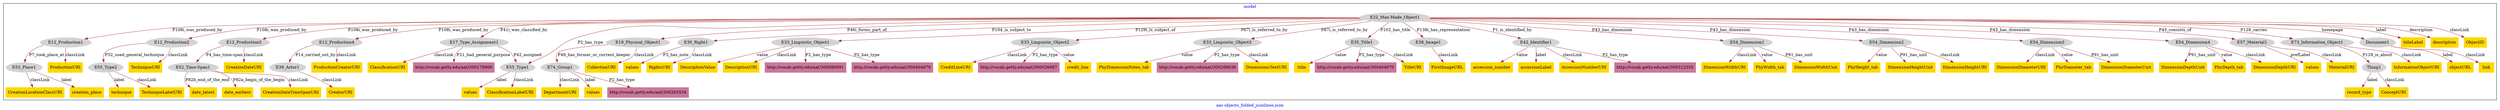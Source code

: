 digraph n0 {
fontcolor="blue"
remincross="true"
label="aac-objects_folded_jsonlines.json"
subgraph cluster {
label="model"
n2[style="filled",color="white",fillcolor="lightgray",label="E12_Production1"];
n3[style="filled",color="white",fillcolor="lightgray",label="E53_Place1"];
n4[style="filled",color="white",fillcolor="lightgray",label="E12_Production2"];
n5[style="filled",color="white",fillcolor="lightgray",label="E55_Type2"];
n6[style="filled",color="white",fillcolor="lightgray",label="E12_Production3"];
n7[style="filled",color="white",fillcolor="lightgray",label="E52_Time-Span1"];
n8[style="filled",color="white",fillcolor="lightgray",label="E12_Production4"];
n9[style="filled",color="white",fillcolor="lightgray",label="E39_Actor1"];
n10[style="filled",color="white",fillcolor="lightgray",label="E17_Type_Assignment1"];
n11[style="filled",color="white",fillcolor="lightgray",label="E55_Type1"];
n12[style="filled",color="white",fillcolor="lightgray",label="E19_Physical_Object1"];
n13[style="filled",color="white",fillcolor="lightgray",label="E74_Group1"];
n14[style="filled",color="white",fillcolor="lightgray",label="E22_Man-Made_Object1"];
n15[style="filled",color="white",fillcolor="lightgray",label="E30_Right1"];
n16[style="filled",color="white",fillcolor="lightgray",label="E33_Linguistic_Object1"];
n17[style="filled",color="white",fillcolor="lightgray",label="E33_Linguistic_Object2"];
n18[style="filled",color="white",fillcolor="lightgray",label="E33_Linguistic_Object3"];
n19[style="filled",color="white",fillcolor="lightgray",label="E35_Title1"];
n20[style="filled",color="white",fillcolor="lightgray",label="E38_Image1"];
n21[style="filled",color="white",fillcolor="lightgray",label="E42_Identifier1"];
n22[style="filled",color="white",fillcolor="lightgray",label="E54_Dimension1"];
n23[style="filled",color="white",fillcolor="lightgray",label="E54_Dimension2"];
n24[style="filled",color="white",fillcolor="lightgray",label="E54_Dimension3"];
n25[style="filled",color="white",fillcolor="lightgray",label="E54_Dimension4"];
n26[style="filled",color="white",fillcolor="lightgray",label="E57_Material1"];
n27[style="filled",color="white",fillcolor="lightgray",label="E73_Information_Object1"];
n28[style="filled",color="white",fillcolor="lightgray",label="Document1"];
n29[style="filled",color="white",fillcolor="lightgray",label="Thing1"];
n30[shape="plaintext",style="filled",fillcolor="gold",label="accession_number"];
n31[shape="plaintext",style="filled",fillcolor="gold",label="DimensionDiameterUnit"];
n32[shape="plaintext",style="filled",fillcolor="gold",label="titleLabel"];
n33[shape="plaintext",style="filled",fillcolor="gold",label="values"];
n34[shape="plaintext",style="filled",fillcolor="gold",label="DimensionDepthURI"];
n35[shape="plaintext",style="filled",fillcolor="gold",label="creation_place"];
n36[shape="plaintext",style="filled",fillcolor="gold",label="TechniqueLabelURI"];
n37[shape="plaintext",style="filled",fillcolor="gold",label="CreatorURI"];
n38[shape="plaintext",style="filled",fillcolor="gold",label="DescriptionValue"];
n39[shape="plaintext",style="filled",fillcolor="gold",label="TitleURI"];
n40[shape="plaintext",style="filled",fillcolor="gold",label="CollectionURI"];
n41[shape="plaintext",style="filled",fillcolor="gold",label="values"];
n42[shape="plaintext",style="filled",fillcolor="gold",label="credit_line"];
n43[shape="plaintext",style="filled",fillcolor="gold",label="DepartmentURI"];
n44[shape="plaintext",style="filled",fillcolor="gold",label="DimensionsTextURI"];
n45[shape="plaintext",style="filled",fillcolor="gold",label="ProductionURI"];
n46[shape="plaintext",style="filled",fillcolor="gold",label="CreditLineURI"];
n47[shape="plaintext",style="filled",fillcolor="gold",label="DimensionDiameterURI"];
n48[shape="plaintext",style="filled",fillcolor="gold",label="TechniqueURI"];
n49[shape="plaintext",style="filled",fillcolor="gold",label="ClassificationLabelURI"];
n50[shape="plaintext",style="filled",fillcolor="gold",label="DimensionDepthUnit"];
n51[shape="plaintext",style="filled",fillcolor="gold",label="description"];
n52[shape="plaintext",style="filled",fillcolor="gold",label="FirstImageURL"];
n53[shape="plaintext",style="filled",fillcolor="gold",label="values"];
n54[shape="plaintext",style="filled",fillcolor="gold",label="objectURL"];
n55[shape="plaintext",style="filled",fillcolor="gold",label="ObjectID"];
n56[shape="plaintext",style="filled",fillcolor="gold",label="DescriptionURI"];
n57[shape="plaintext",style="filled",fillcolor="gold",label="MaterialURI"];
n58[shape="plaintext",style="filled",fillcolor="gold",label="ConceptURI"];
n59[shape="plaintext",style="filled",fillcolor="gold",label="DimensionWidthUnit"];
n60[shape="plaintext",style="filled",fillcolor="gold",label="date_latest"];
n61[shape="plaintext",style="filled",fillcolor="gold",label="DimensionWidthURI"];
n62[shape="plaintext",style="filled",fillcolor="gold",label="date_earliest"];
n63[shape="plaintext",style="filled",fillcolor="gold",label="RightsURI"];
n64[shape="plaintext",style="filled",fillcolor="gold",label="DimensionHeightURI"];
n65[shape="plaintext",style="filled",fillcolor="gold",label="ClassificationURI"];
n66[shape="plaintext",style="filled",fillcolor="gold",label="InformationObjectURI"];
n67[shape="plaintext",style="filled",fillcolor="gold",label="CreationDateURI"];
n68[shape="plaintext",style="filled",fillcolor="gold",label="PhyHeight_tab"];
n69[shape="plaintext",style="filled",fillcolor="gold",label="PhyDimensionNotes_tab"];
n70[shape="plaintext",style="filled",fillcolor="gold",label="record_type"];
n71[shape="plaintext",style="filled",fillcolor="gold",label="PhyDiameter_tab"];
n72[shape="plaintext",style="filled",fillcolor="gold",label="PhyDepth_tab"];
n73[shape="plaintext",style="filled",fillcolor="gold",label="CreationDateTimeSpanURI"];
n74[shape="plaintext",style="filled",fillcolor="gold",label="ProductionCreatorURI"];
n75[shape="plaintext",style="filled",fillcolor="gold",label="CreationLocationClassURI"];
n76[shape="plaintext",style="filled",fillcolor="gold",label="title"];
n77[shape="plaintext",style="filled",fillcolor="gold",label="technique"];
n78[shape="plaintext",style="filled",fillcolor="gold",label="values"];
n79[shape="plaintext",style="filled",fillcolor="gold",label="DimensionHeightUnit"];
n80[shape="plaintext",style="filled",fillcolor="gold",label="PhyWidth_tab"];
n81[shape="plaintext",style="filled",fillcolor="gold",label="accessionLabel"];
n82[shape="plaintext",style="filled",fillcolor="gold",label="link"];
n83[shape="plaintext",style="filled",fillcolor="gold",label="AccessionNumberURI"];
n84[shape="plaintext",style="filled",fillcolor="#CC7799",label="http://vocab.getty.edu/aat/300263534"];
n85[shape="plaintext",style="filled",fillcolor="#CC7799",label="http://vocab.getty.edu/aat/300080091"];
n86[shape="plaintext",style="filled",fillcolor="#CC7799",label="http://vocab.getty.edu/aat/300404670"];
n87[shape="plaintext",style="filled",fillcolor="#CC7799",label="http://vocab.getty.edu/aat/300179869"];
n88[shape="plaintext",style="filled",fillcolor="#CC7799",label="http://vocab.getty.edu/aat/300404670"];
n89[shape="plaintext",style="filled",fillcolor="#CC7799",label="http://vocab.getty.edu/aat/300312355"];
n90[shape="plaintext",style="filled",fillcolor="#CC7799",label="http://vocab.getty.edu/aat/300266036"];
n91[shape="plaintext",style="filled",fillcolor="#CC7799",label="http://vocab.getty.edu/aat/300026687"];
}
n2 -> n3[color="brown",fontcolor="black",label="P7_took_place_at"]
n4 -> n5[color="brown",fontcolor="black",label="P32_used_general_technique"]
n6 -> n7[color="brown",fontcolor="black",label="P4_has_time-span"]
n8 -> n9[color="brown",fontcolor="black",label="P14_carried_out_by"]
n10 -> n11[color="brown",fontcolor="black",label="P42_assigned"]
n12 -> n13[color="brown",fontcolor="black",label="P49_has_former_or_current_keeper"]
n14 -> n2[color="brown",fontcolor="black",label="P108i_was_produced_by"]
n14 -> n4[color="brown",fontcolor="black",label="P108i_was_produced_by"]
n14 -> n6[color="brown",fontcolor="black",label="P108i_was_produced_by"]
n14 -> n8[color="brown",fontcolor="black",label="P108i_was_produced_by"]
n14 -> n10[color="brown",fontcolor="black",label="P41i_was_classified_by"]
n14 -> n12[color="brown",fontcolor="black",label="P46i_forms_part_of"]
n14 -> n15[color="brown",fontcolor="black",label="P104_is_subject_to"]
n14 -> n16[color="brown",fontcolor="black",label="P129i_is_subject_of"]
n14 -> n17[color="brown",fontcolor="black",label="P67i_is_referred_to_by"]
n14 -> n18[color="brown",fontcolor="black",label="P67i_is_referred_to_by"]
n14 -> n19[color="brown",fontcolor="black",label="P102_has_title"]
n14 -> n20[color="brown",fontcolor="black",label="P138i_has_representation"]
n14 -> n21[color="brown",fontcolor="black",label="P1_is_identified_by"]
n14 -> n22[color="brown",fontcolor="black",label="P43_has_dimension"]
n14 -> n23[color="brown",fontcolor="black",label="P43_has_dimension"]
n14 -> n24[color="brown",fontcolor="black",label="P43_has_dimension"]
n14 -> n25[color="brown",fontcolor="black",label="P43_has_dimension"]
n14 -> n26[color="brown",fontcolor="black",label="P45_consists_of"]
n14 -> n27[color="brown",fontcolor="black",label="P128_carries"]
n14 -> n28[color="brown",fontcolor="black",label="homepage"]
n27 -> n29[color="brown",fontcolor="black",label="P129_is_about"]
n21 -> n30[color="brown",fontcolor="black",label="value"]
n24 -> n31[color="brown",fontcolor="black",label="P91_has_unit"]
n14 -> n32[color="brown",fontcolor="black",label="label"]
n15 -> n33[color="brown",fontcolor="black",label="P3_has_note"]
n25 -> n34[color="brown",fontcolor="black",label="classLink"]
n3 -> n35[color="brown",fontcolor="black",label="label"]
n5 -> n36[color="brown",fontcolor="black",label="classLink"]
n9 -> n37[color="brown",fontcolor="black",label="classLink"]
n16 -> n38[color="brown",fontcolor="black",label="value"]
n19 -> n39[color="brown",fontcolor="black",label="classLink"]
n12 -> n40[color="brown",fontcolor="black",label="classLink"]
n26 -> n41[color="brown",fontcolor="black",label="prefLabel"]
n17 -> n42[color="brown",fontcolor="black",label="value"]
n13 -> n43[color="brown",fontcolor="black",label="classLink"]
n18 -> n44[color="brown",fontcolor="black",label="classLink"]
n2 -> n45[color="brown",fontcolor="black",label="classLink"]
n17 -> n46[color="brown",fontcolor="black",label="classLink"]
n24 -> n47[color="brown",fontcolor="black",label="classLink"]
n4 -> n48[color="brown",fontcolor="black",label="classLink"]
n11 -> n49[color="brown",fontcolor="black",label="classLink"]
n25 -> n50[color="brown",fontcolor="black",label="P91_has_unit"]
n14 -> n51[color="brown",fontcolor="black",label="description"]
n20 -> n52[color="brown",fontcolor="black",label="classLink"]
n13 -> n53[color="brown",fontcolor="black",label="label"]
n28 -> n54[color="brown",fontcolor="black",label="label"]
n14 -> n55[color="brown",fontcolor="black",label="classLink"]
n16 -> n56[color="brown",fontcolor="black",label="classLink"]
n26 -> n57[color="brown",fontcolor="black",label="classLink"]
n29 -> n58[color="brown",fontcolor="black",label="classLink"]
n22 -> n59[color="brown",fontcolor="black",label="P91_has_unit"]
n7 -> n60[color="brown",fontcolor="black",label="P82b_end_of_the_end"]
n22 -> n61[color="brown",fontcolor="black",label="classLink"]
n7 -> n62[color="brown",fontcolor="black",label="P82a_begin_of_the_begin"]
n15 -> n63[color="brown",fontcolor="black",label="classLink"]
n23 -> n64[color="brown",fontcolor="black",label="classLink"]
n10 -> n65[color="brown",fontcolor="black",label="classLink"]
n27 -> n66[color="brown",fontcolor="black",label="classLink"]
n6 -> n67[color="brown",fontcolor="black",label="classLink"]
n23 -> n68[color="brown",fontcolor="black",label="value"]
n18 -> n69[color="brown",fontcolor="black",label="value"]
n29 -> n70[color="brown",fontcolor="black",label="label"]
n24 -> n71[color="brown",fontcolor="black",label="value"]
n25 -> n72[color="brown",fontcolor="black",label="value"]
n7 -> n73[color="brown",fontcolor="black",label="classLink"]
n8 -> n74[color="brown",fontcolor="black",label="classLink"]
n3 -> n75[color="brown",fontcolor="black",label="classLink"]
n19 -> n76[color="brown",fontcolor="black",label="value"]
n5 -> n77[color="brown",fontcolor="black",label="label"]
n11 -> n78[color="brown",fontcolor="black",label="label"]
n23 -> n79[color="brown",fontcolor="black",label="P91_has_unit"]
n22 -> n80[color="brown",fontcolor="black",label="value"]
n21 -> n81[color="brown",fontcolor="black",label="label"]
n28 -> n82[color="brown",fontcolor="black",label="classLink"]
n21 -> n83[color="brown",fontcolor="black",label="classLink"]
n13 -> n84[color="brown",fontcolor="black",label="P2_has_type"]
n16 -> n85[color="brown",fontcolor="black",label="P2_has_type"]
n16 -> n86[color="brown",fontcolor="black",label="P2_has_type"]
n10 -> n87[color="brown",fontcolor="black",label="P21_had_general_purpose"]
n19 -> n88[color="brown",fontcolor="black",label="P2_has_type"]
n14 -> n11[color="brown",fontcolor="black",label="P2_has_type"]
n21 -> n89[color="brown",fontcolor="black",label="P2_has_type"]
n18 -> n90[color="brown",fontcolor="black",label="P2_has_type"]
n17 -> n91[color="brown",fontcolor="black",label="P2_has_type"]
}
